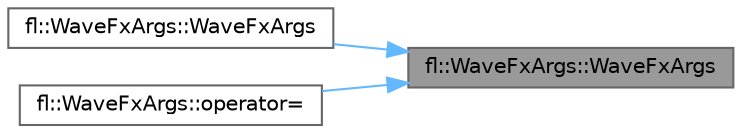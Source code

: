 digraph "fl::WaveFxArgs::WaveFxArgs"
{
 // INTERACTIVE_SVG=YES
 // LATEX_PDF_SIZE
  bgcolor="transparent";
  edge [fontname=Helvetica,fontsize=10,labelfontname=Helvetica,labelfontsize=10];
  node [fontname=Helvetica,fontsize=10,shape=box,height=0.2,width=0.4];
  rankdir="RL";
  Node1 [id="Node000001",label="fl::WaveFxArgs::WaveFxArgs",height=0.2,width=0.4,color="gray40", fillcolor="grey60", style="filled", fontcolor="black",tooltip=" "];
  Node1 -> Node2 [id="edge1_Node000001_Node000002",dir="back",color="steelblue1",style="solid",tooltip=" "];
  Node2 [id="Node000002",label="fl::WaveFxArgs::WaveFxArgs",height=0.2,width=0.4,color="grey40", fillcolor="white", style="filled",URL="$d3/da2/structfl_1_1_wave_fx_args_afcd2db02cb7328a173aa7824ba718e08.html#afcd2db02cb7328a173aa7824ba718e08",tooltip=" "];
  Node1 -> Node3 [id="edge2_Node000001_Node000003",dir="back",color="steelblue1",style="solid",tooltip=" "];
  Node3 [id="Node000003",label="fl::WaveFxArgs::operator=",height=0.2,width=0.4,color="grey40", fillcolor="white", style="filled",URL="$d3/da2/structfl_1_1_wave_fx_args_aedcce1452092267bbb743385a91ded33.html#aedcce1452092267bbb743385a91ded33",tooltip=" "];
}
